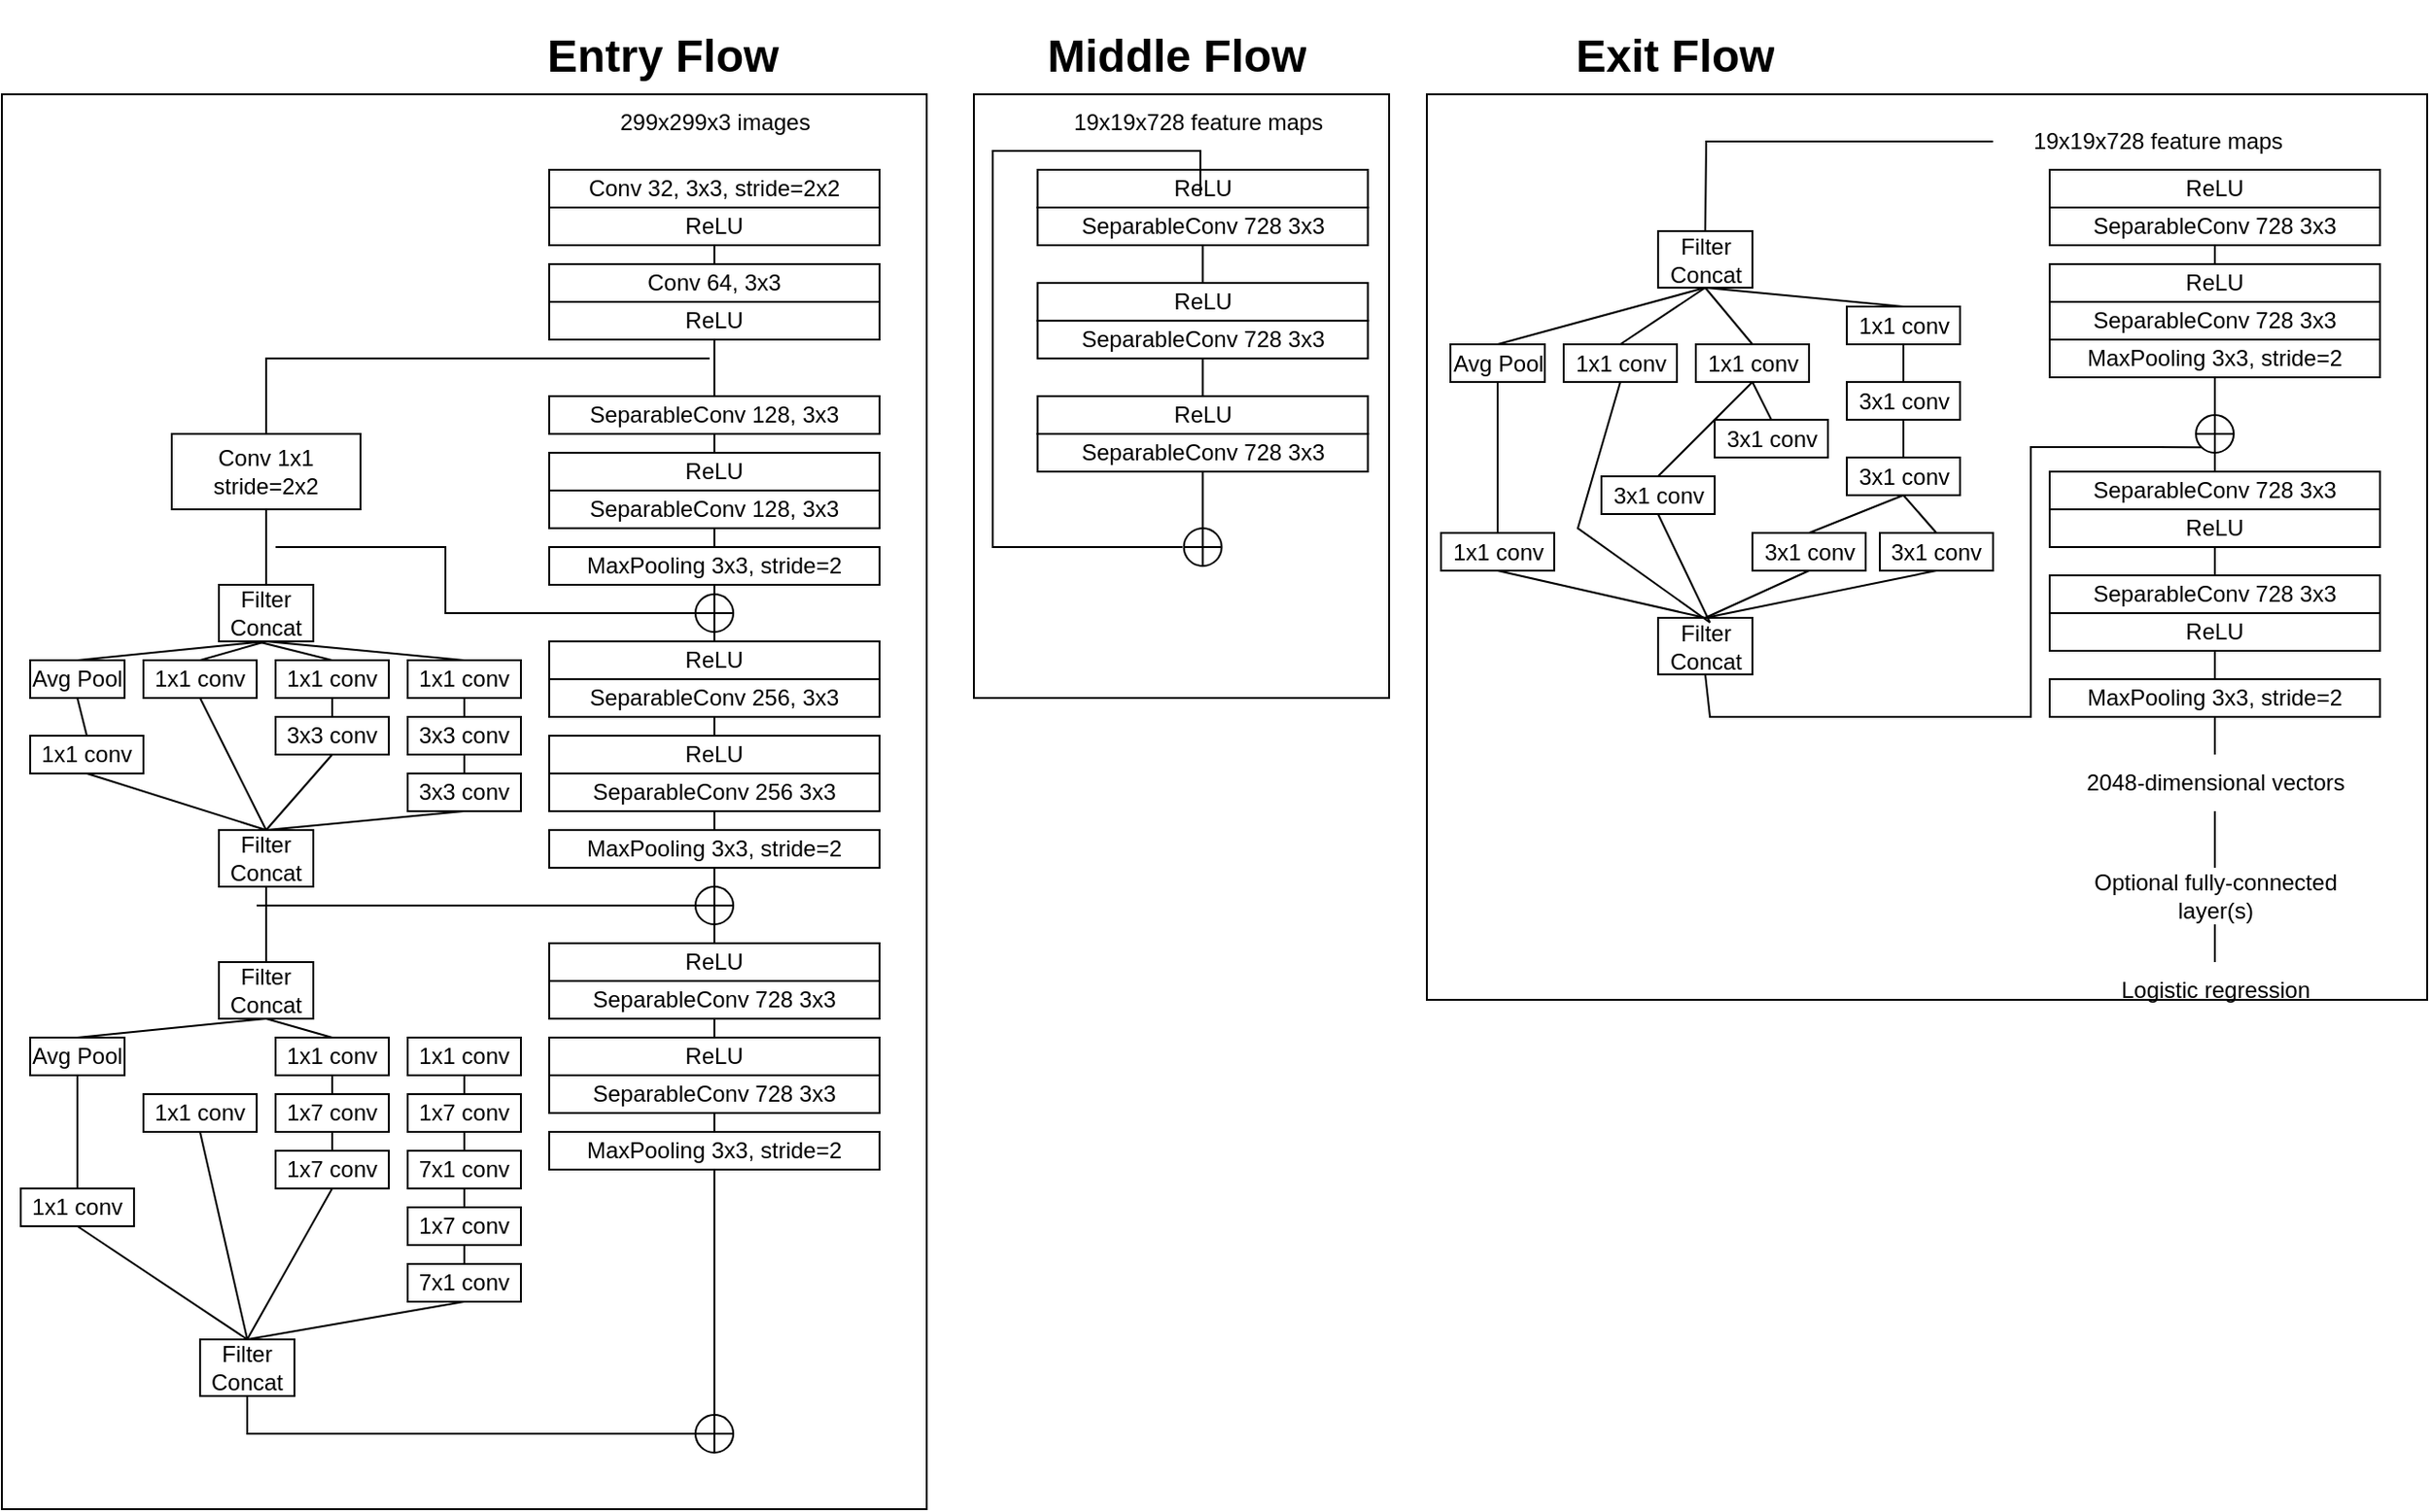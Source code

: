 <mxfile version="20.6.2" type="github">
  <diagram name="Page-1" id="edf60f1a-56cd-e834-aa8a-f176f3a09ee4">
    <mxGraphModel dx="1148" dy="516" grid="1" gridSize="10" guides="1" tooltips="1" connect="1" arrows="1" fold="1" page="1" pageScale="1" pageWidth="1100" pageHeight="850" background="none" math="0" shadow="0">
      <root>
        <mxCell id="0" />
        <mxCell id="1" parent="0" />
        <mxCell id="N4PRrwOJ_H3ol21oxsWe-1" value="" style="rounded=0;whiteSpace=wrap;html=1;" vertex="1" parent="1">
          <mxGeometry x="55" y="160" width="490" height="750" as="geometry" />
        </mxCell>
        <mxCell id="N4PRrwOJ_H3ol21oxsWe-3" value="" style="rounded=0;whiteSpace=wrap;html=1;" vertex="1" parent="1">
          <mxGeometry x="570" y="160" width="220" height="320" as="geometry" />
        </mxCell>
        <mxCell id="N4PRrwOJ_H3ol21oxsWe-4" value="" style="rounded=0;whiteSpace=wrap;html=1;" vertex="1" parent="1">
          <mxGeometry x="810" y="160" width="530" height="480" as="geometry" />
        </mxCell>
        <mxCell id="N4PRrwOJ_H3ol21oxsWe-13" value="Conv 32, 3x3, stride=2x2" style="rounded=0;whiteSpace=wrap;html=1;" vertex="1" parent="1">
          <mxGeometry x="345" y="200" width="175" height="20" as="geometry" />
        </mxCell>
        <mxCell id="N4PRrwOJ_H3ol21oxsWe-14" value="ReLU" style="rounded=0;whiteSpace=wrap;html=1;" vertex="1" parent="1">
          <mxGeometry x="345" y="220" width="175" height="20" as="geometry" />
        </mxCell>
        <mxCell id="N4PRrwOJ_H3ol21oxsWe-15" value="Conv 64, 3x3" style="rounded=0;whiteSpace=wrap;html=1;" vertex="1" parent="1">
          <mxGeometry x="345" y="250" width="175" height="20" as="geometry" />
        </mxCell>
        <mxCell id="N4PRrwOJ_H3ol21oxsWe-16" value="ReLU" style="rounded=0;whiteSpace=wrap;html=1;" vertex="1" parent="1">
          <mxGeometry x="345" y="270" width="175" height="20" as="geometry" />
        </mxCell>
        <mxCell id="N4PRrwOJ_H3ol21oxsWe-17" value="SeparableConv 128, 3x3" style="rounded=0;whiteSpace=wrap;html=1;" vertex="1" parent="1">
          <mxGeometry x="345" y="320" width="175" height="20" as="geometry" />
        </mxCell>
        <mxCell id="N4PRrwOJ_H3ol21oxsWe-18" value="ReLU" style="rounded=0;whiteSpace=wrap;html=1;" vertex="1" parent="1">
          <mxGeometry x="345" y="350" width="175" height="20" as="geometry" />
        </mxCell>
        <mxCell id="N4PRrwOJ_H3ol21oxsWe-19" value="SeparableConv 128, 3x3" style="rounded=0;whiteSpace=wrap;html=1;" vertex="1" parent="1">
          <mxGeometry x="345" y="370" width="175" height="20" as="geometry" />
        </mxCell>
        <mxCell id="N4PRrwOJ_H3ol21oxsWe-20" value="MaxPooling 3x3, stride=2" style="rounded=0;whiteSpace=wrap;html=1;" vertex="1" parent="1">
          <mxGeometry x="345" y="400" width="175" height="20" as="geometry" />
        </mxCell>
        <mxCell id="N4PRrwOJ_H3ol21oxsWe-21" value="ReLU" style="rounded=0;whiteSpace=wrap;html=1;" vertex="1" parent="1">
          <mxGeometry x="345" y="450" width="175" height="20" as="geometry" />
        </mxCell>
        <mxCell id="N4PRrwOJ_H3ol21oxsWe-22" value="SeparableConv 256, 3x3" style="rounded=0;whiteSpace=wrap;html=1;" vertex="1" parent="1">
          <mxGeometry x="345" y="470" width="175" height="20" as="geometry" />
        </mxCell>
        <mxCell id="N4PRrwOJ_H3ol21oxsWe-23" value="ReLU" style="rounded=0;whiteSpace=wrap;html=1;" vertex="1" parent="1">
          <mxGeometry x="345" y="500" width="175" height="20" as="geometry" />
        </mxCell>
        <mxCell id="N4PRrwOJ_H3ol21oxsWe-24" value="SeparableConv 256 3x3" style="rounded=0;whiteSpace=wrap;html=1;" vertex="1" parent="1">
          <mxGeometry x="345" y="520" width="175" height="20" as="geometry" />
        </mxCell>
        <mxCell id="N4PRrwOJ_H3ol21oxsWe-26" value="&lt;h1&gt;Entry Flow&lt;/h1&gt;" style="text;html=1;strokeColor=none;fillColor=none;spacing=5;spacingTop=-20;whiteSpace=wrap;overflow=hidden;rounded=0;" vertex="1" parent="1">
          <mxGeometry x="338.75" y="120" width="132.5" height="40" as="geometry" />
        </mxCell>
        <mxCell id="N4PRrwOJ_H3ol21oxsWe-27" value="&lt;h1&gt;Middle Flow&lt;/h1&gt;" style="text;html=1;strokeColor=none;fillColor=none;spacing=5;spacingTop=-20;whiteSpace=wrap;overflow=hidden;rounded=0;" vertex="1" parent="1">
          <mxGeometry x="603.75" y="120" width="152.5" height="40" as="geometry" />
        </mxCell>
        <mxCell id="N4PRrwOJ_H3ol21oxsWe-28" value="&lt;h1&gt;Exit Flow&lt;/h1&gt;" style="text;html=1;strokeColor=none;fillColor=none;spacing=5;spacingTop=-20;whiteSpace=wrap;overflow=hidden;rounded=0;" vertex="1" parent="1">
          <mxGeometry x="884.38" y="120" width="121.25" height="40" as="geometry" />
        </mxCell>
        <mxCell id="N4PRrwOJ_H3ol21oxsWe-30" value="MaxPooling 3x3, stride=2" style="rounded=0;whiteSpace=wrap;html=1;" vertex="1" parent="1">
          <mxGeometry x="345" y="550" width="175" height="20" as="geometry" />
        </mxCell>
        <mxCell id="N4PRrwOJ_H3ol21oxsWe-31" value="ReLU" style="rounded=0;whiteSpace=wrap;html=1;" vertex="1" parent="1">
          <mxGeometry x="345" y="610" width="175" height="20" as="geometry" />
        </mxCell>
        <mxCell id="N4PRrwOJ_H3ol21oxsWe-32" value="SeparableConv 728 3x3" style="rounded=0;whiteSpace=wrap;html=1;" vertex="1" parent="1">
          <mxGeometry x="345" y="630" width="175" height="20" as="geometry" />
        </mxCell>
        <mxCell id="N4PRrwOJ_H3ol21oxsWe-33" value="ReLU" style="rounded=0;whiteSpace=wrap;html=1;" vertex="1" parent="1">
          <mxGeometry x="345" y="660" width="175" height="20" as="geometry" />
        </mxCell>
        <mxCell id="N4PRrwOJ_H3ol21oxsWe-34" value="SeparableConv 728 3x3" style="rounded=0;whiteSpace=wrap;html=1;" vertex="1" parent="1">
          <mxGeometry x="345" y="680" width="175" height="20" as="geometry" />
        </mxCell>
        <mxCell id="N4PRrwOJ_H3ol21oxsWe-35" value="MaxPooling 3x3, stride=2" style="rounded=0;whiteSpace=wrap;html=1;" vertex="1" parent="1">
          <mxGeometry x="345" y="710" width="175" height="20" as="geometry" />
        </mxCell>
        <mxCell id="N4PRrwOJ_H3ol21oxsWe-39" value="" style="endArrow=none;html=1;rounded=0;entryX=0.5;entryY=1;entryDx=0;entryDy=0;exitX=0.5;exitY=0;exitDx=0;exitDy=0;" edge="1" parent="1" source="N4PRrwOJ_H3ol21oxsWe-15" target="N4PRrwOJ_H3ol21oxsWe-14">
          <mxGeometry width="50" height="50" relative="1" as="geometry">
            <mxPoint x="620" y="520" as="sourcePoint" />
            <mxPoint x="670" y="470" as="targetPoint" />
          </mxGeometry>
        </mxCell>
        <mxCell id="N4PRrwOJ_H3ol21oxsWe-40" value="" style="endArrow=none;html=1;rounded=0;entryX=0.5;entryY=1;entryDx=0;entryDy=0;exitX=0.5;exitY=0;exitDx=0;exitDy=0;" edge="1" parent="1" source="N4PRrwOJ_H3ol21oxsWe-17" target="N4PRrwOJ_H3ol21oxsWe-16">
          <mxGeometry width="50" height="50" relative="1" as="geometry">
            <mxPoint x="620" y="520" as="sourcePoint" />
            <mxPoint x="670" y="470" as="targetPoint" />
          </mxGeometry>
        </mxCell>
        <mxCell id="N4PRrwOJ_H3ol21oxsWe-46" value="" style="shape=orEllipse;perimeter=ellipsePerimeter;whiteSpace=wrap;html=1;backgroundOutline=1;" vertex="1" parent="1">
          <mxGeometry x="422.5" y="425" width="20" height="20" as="geometry" />
        </mxCell>
        <mxCell id="N4PRrwOJ_H3ol21oxsWe-47" value="" style="shape=orEllipse;perimeter=ellipsePerimeter;whiteSpace=wrap;html=1;backgroundOutline=1;" vertex="1" parent="1">
          <mxGeometry x="422.5" y="580" width="20" height="20" as="geometry" />
        </mxCell>
        <mxCell id="N4PRrwOJ_H3ol21oxsWe-48" value="" style="shape=orEllipse;perimeter=ellipsePerimeter;whiteSpace=wrap;html=1;backgroundOutline=1;" vertex="1" parent="1">
          <mxGeometry x="422.5" y="860" width="20" height="20" as="geometry" />
        </mxCell>
        <mxCell id="N4PRrwOJ_H3ol21oxsWe-50" value="" style="endArrow=none;html=1;rounded=0;fontFamily=Helvetica;fontSize=12;fontColor=default;entryX=0.5;entryY=1;entryDx=0;entryDy=0;exitX=0.5;exitY=0;exitDx=0;exitDy=0;" edge="1" parent="1" source="N4PRrwOJ_H3ol21oxsWe-46" target="N4PRrwOJ_H3ol21oxsWe-20">
          <mxGeometry width="50" height="50" relative="1" as="geometry">
            <mxPoint x="620" y="520" as="sourcePoint" />
            <mxPoint x="670" y="470" as="targetPoint" />
          </mxGeometry>
        </mxCell>
        <mxCell id="N4PRrwOJ_H3ol21oxsWe-51" value="" style="endArrow=none;html=1;rounded=0;fontFamily=Helvetica;fontSize=12;fontColor=default;entryX=0.5;entryY=1;entryDx=0;entryDy=0;exitX=0.5;exitY=0;exitDx=0;exitDy=0;" edge="1" parent="1" source="N4PRrwOJ_H3ol21oxsWe-21" target="N4PRrwOJ_H3ol21oxsWe-46">
          <mxGeometry width="50" height="50" relative="1" as="geometry">
            <mxPoint x="620" y="520" as="sourcePoint" />
            <mxPoint x="670" y="470" as="targetPoint" />
          </mxGeometry>
        </mxCell>
        <mxCell id="N4PRrwOJ_H3ol21oxsWe-52" value="" style="endArrow=none;html=1;rounded=0;fontFamily=Helvetica;fontSize=12;fontColor=default;entryX=0.5;entryY=1;entryDx=0;entryDy=0;exitX=0.5;exitY=0;exitDx=0;exitDy=0;" edge="1" parent="1" source="N4PRrwOJ_H3ol21oxsWe-18" target="N4PRrwOJ_H3ol21oxsWe-17">
          <mxGeometry width="50" height="50" relative="1" as="geometry">
            <mxPoint x="620" y="520" as="sourcePoint" />
            <mxPoint x="670" y="470" as="targetPoint" />
          </mxGeometry>
        </mxCell>
        <mxCell id="N4PRrwOJ_H3ol21oxsWe-53" value="" style="endArrow=none;html=1;rounded=0;fontFamily=Helvetica;fontSize=12;fontColor=default;entryX=0.5;entryY=1;entryDx=0;entryDy=0;exitX=0.5;exitY=0;exitDx=0;exitDy=0;" edge="1" parent="1" source="N4PRrwOJ_H3ol21oxsWe-20" target="N4PRrwOJ_H3ol21oxsWe-19">
          <mxGeometry width="50" height="50" relative="1" as="geometry">
            <mxPoint x="620" y="520" as="sourcePoint" />
            <mxPoint x="670" y="470" as="targetPoint" />
          </mxGeometry>
        </mxCell>
        <mxCell id="N4PRrwOJ_H3ol21oxsWe-54" value="" style="endArrow=none;html=1;rounded=0;fontFamily=Helvetica;fontSize=12;fontColor=default;entryX=0.5;entryY=1;entryDx=0;entryDy=0;exitX=0.5;exitY=0;exitDx=0;exitDy=0;" edge="1" parent="1" source="N4PRrwOJ_H3ol21oxsWe-23" target="N4PRrwOJ_H3ol21oxsWe-22">
          <mxGeometry width="50" height="50" relative="1" as="geometry">
            <mxPoint x="620" y="520" as="sourcePoint" />
            <mxPoint x="670" y="470" as="targetPoint" />
          </mxGeometry>
        </mxCell>
        <mxCell id="N4PRrwOJ_H3ol21oxsWe-55" value="" style="endArrow=none;html=1;rounded=0;fontFamily=Helvetica;fontSize=12;fontColor=default;entryX=0.5;entryY=1;entryDx=0;entryDy=0;exitX=0.5;exitY=0;exitDx=0;exitDy=0;" edge="1" parent="1" source="N4PRrwOJ_H3ol21oxsWe-30" target="N4PRrwOJ_H3ol21oxsWe-24">
          <mxGeometry width="50" height="50" relative="1" as="geometry">
            <mxPoint x="620" y="520" as="sourcePoint" />
            <mxPoint x="670" y="470" as="targetPoint" />
          </mxGeometry>
        </mxCell>
        <mxCell id="N4PRrwOJ_H3ol21oxsWe-56" value="" style="endArrow=none;html=1;rounded=0;fontFamily=Helvetica;fontSize=12;fontColor=default;entryX=0.5;entryY=1;entryDx=0;entryDy=0;exitX=0.5;exitY=0;exitDx=0;exitDy=0;" edge="1" parent="1" source="N4PRrwOJ_H3ol21oxsWe-47" target="N4PRrwOJ_H3ol21oxsWe-30">
          <mxGeometry width="50" height="50" relative="1" as="geometry">
            <mxPoint x="620" y="520" as="sourcePoint" />
            <mxPoint x="670" y="470" as="targetPoint" />
          </mxGeometry>
        </mxCell>
        <mxCell id="N4PRrwOJ_H3ol21oxsWe-57" value="" style="endArrow=none;html=1;rounded=0;fontFamily=Helvetica;fontSize=12;fontColor=default;entryX=0.5;entryY=1;entryDx=0;entryDy=0;exitX=0.5;exitY=0;exitDx=0;exitDy=0;" edge="1" parent="1" source="N4PRrwOJ_H3ol21oxsWe-31" target="N4PRrwOJ_H3ol21oxsWe-47">
          <mxGeometry width="50" height="50" relative="1" as="geometry">
            <mxPoint x="620" y="520" as="sourcePoint" />
            <mxPoint x="670" y="470" as="targetPoint" />
          </mxGeometry>
        </mxCell>
        <mxCell id="N4PRrwOJ_H3ol21oxsWe-58" value="" style="endArrow=none;html=1;rounded=0;fontFamily=Helvetica;fontSize=12;fontColor=default;entryX=0.5;entryY=1;entryDx=0;entryDy=0;exitX=0.5;exitY=0;exitDx=0;exitDy=0;" edge="1" parent="1" source="N4PRrwOJ_H3ol21oxsWe-33" target="N4PRrwOJ_H3ol21oxsWe-32">
          <mxGeometry width="50" height="50" relative="1" as="geometry">
            <mxPoint x="620" y="520" as="sourcePoint" />
            <mxPoint x="670" y="470" as="targetPoint" />
          </mxGeometry>
        </mxCell>
        <mxCell id="N4PRrwOJ_H3ol21oxsWe-59" value="" style="endArrow=none;html=1;rounded=0;fontFamily=Helvetica;fontSize=12;fontColor=default;entryX=0.5;entryY=1;entryDx=0;entryDy=0;exitX=0.5;exitY=0;exitDx=0;exitDy=0;" edge="1" parent="1" source="N4PRrwOJ_H3ol21oxsWe-35" target="N4PRrwOJ_H3ol21oxsWe-34">
          <mxGeometry width="50" height="50" relative="1" as="geometry">
            <mxPoint x="620" y="520" as="sourcePoint" />
            <mxPoint x="670" y="470" as="targetPoint" />
          </mxGeometry>
        </mxCell>
        <mxCell id="N4PRrwOJ_H3ol21oxsWe-60" value="" style="endArrow=none;html=1;rounded=0;fontFamily=Helvetica;fontSize=12;fontColor=default;exitX=0.5;exitY=1;exitDx=0;exitDy=0;entryX=0.5;entryY=0;entryDx=0;entryDy=0;" edge="1" parent="1" source="N4PRrwOJ_H3ol21oxsWe-35" target="N4PRrwOJ_H3ol21oxsWe-48">
          <mxGeometry width="50" height="50" relative="1" as="geometry">
            <mxPoint x="620" y="520" as="sourcePoint" />
            <mxPoint x="670" y="470" as="targetPoint" />
          </mxGeometry>
        </mxCell>
        <mxCell id="N4PRrwOJ_H3ol21oxsWe-69" value="ReLU" style="rounded=0;whiteSpace=wrap;html=1;" vertex="1" parent="1">
          <mxGeometry x="603.75" y="200" width="175" height="20" as="geometry" />
        </mxCell>
        <mxCell id="N4PRrwOJ_H3ol21oxsWe-70" value="SeparableConv 728 3x3" style="rounded=0;whiteSpace=wrap;html=1;" vertex="1" parent="1">
          <mxGeometry x="603.75" y="220" width="175" height="20" as="geometry" />
        </mxCell>
        <mxCell id="N4PRrwOJ_H3ol21oxsWe-71" value="ReLU" style="rounded=0;whiteSpace=wrap;html=1;" vertex="1" parent="1">
          <mxGeometry x="603.75" y="260" width="175" height="20" as="geometry" />
        </mxCell>
        <mxCell id="N4PRrwOJ_H3ol21oxsWe-72" value="SeparableConv 728 3x3" style="rounded=0;whiteSpace=wrap;html=1;" vertex="1" parent="1">
          <mxGeometry x="603.75" y="280" width="175" height="20" as="geometry" />
        </mxCell>
        <mxCell id="N4PRrwOJ_H3ol21oxsWe-73" value="ReLU" style="rounded=0;whiteSpace=wrap;html=1;" vertex="1" parent="1">
          <mxGeometry x="603.75" y="320" width="175" height="20" as="geometry" />
        </mxCell>
        <mxCell id="N4PRrwOJ_H3ol21oxsWe-74" value="SeparableConv 728 3x3" style="rounded=0;whiteSpace=wrap;html=1;" vertex="1" parent="1">
          <mxGeometry x="603.75" y="340" width="175" height="20" as="geometry" />
        </mxCell>
        <mxCell id="N4PRrwOJ_H3ol21oxsWe-75" value="" style="shape=orEllipse;perimeter=ellipsePerimeter;whiteSpace=wrap;html=1;backgroundOutline=1;" vertex="1" parent="1">
          <mxGeometry x="681.25" y="390" width="20" height="20" as="geometry" />
        </mxCell>
        <mxCell id="N4PRrwOJ_H3ol21oxsWe-76" value="" style="endArrow=none;html=1;rounded=0;fontFamily=Helvetica;fontSize=12;fontColor=default;entryX=0.5;entryY=1;entryDx=0;entryDy=0;exitX=0.5;exitY=0;exitDx=0;exitDy=0;" edge="1" parent="1" source="N4PRrwOJ_H3ol21oxsWe-71" target="N4PRrwOJ_H3ol21oxsWe-70">
          <mxGeometry width="50" height="50" relative="1" as="geometry">
            <mxPoint x="890" y="490" as="sourcePoint" />
            <mxPoint x="940" y="440" as="targetPoint" />
          </mxGeometry>
        </mxCell>
        <mxCell id="N4PRrwOJ_H3ol21oxsWe-77" value="" style="endArrow=none;html=1;rounded=0;fontFamily=Helvetica;fontSize=12;fontColor=default;entryX=0.5;entryY=1;entryDx=0;entryDy=0;" edge="1" parent="1" source="N4PRrwOJ_H3ol21oxsWe-73" target="N4PRrwOJ_H3ol21oxsWe-72">
          <mxGeometry width="50" height="50" relative="1" as="geometry">
            <mxPoint x="890" y="490" as="sourcePoint" />
            <mxPoint x="940" y="440" as="targetPoint" />
          </mxGeometry>
        </mxCell>
        <mxCell id="N4PRrwOJ_H3ol21oxsWe-78" value="" style="endArrow=none;html=1;rounded=0;fontFamily=Helvetica;fontSize=12;fontColor=default;entryX=0.5;entryY=1;entryDx=0;entryDy=0;exitX=0.5;exitY=0;exitDx=0;exitDy=0;" edge="1" parent="1" source="N4PRrwOJ_H3ol21oxsWe-75" target="N4PRrwOJ_H3ol21oxsWe-74">
          <mxGeometry width="50" height="50" relative="1" as="geometry">
            <mxPoint x="890" y="490" as="sourcePoint" />
            <mxPoint x="940" y="440" as="targetPoint" />
          </mxGeometry>
        </mxCell>
        <mxCell id="N4PRrwOJ_H3ol21oxsWe-80" value="ReLU" style="rounded=0;whiteSpace=wrap;html=1;" vertex="1" parent="1">
          <mxGeometry x="1140" y="200" width="175" height="20" as="geometry" />
        </mxCell>
        <mxCell id="N4PRrwOJ_H3ol21oxsWe-81" value="SeparableConv 728 3x3" style="rounded=0;whiteSpace=wrap;html=1;" vertex="1" parent="1">
          <mxGeometry x="1140" y="220" width="175" height="20" as="geometry" />
        </mxCell>
        <mxCell id="N4PRrwOJ_H3ol21oxsWe-82" value="ReLU" style="rounded=0;whiteSpace=wrap;html=1;" vertex="1" parent="1">
          <mxGeometry x="1140" y="250" width="175" height="20" as="geometry" />
        </mxCell>
        <mxCell id="N4PRrwOJ_H3ol21oxsWe-88" value="SeparableConv 728 3x3" style="rounded=0;whiteSpace=wrap;html=1;" vertex="1" parent="1">
          <mxGeometry x="1140" y="415" width="175" height="20" as="geometry" />
        </mxCell>
        <mxCell id="N4PRrwOJ_H3ol21oxsWe-89" value="ReLU" style="rounded=0;whiteSpace=wrap;html=1;" vertex="1" parent="1">
          <mxGeometry x="1140" y="435" width="175" height="20" as="geometry" />
        </mxCell>
        <mxCell id="N4PRrwOJ_H3ol21oxsWe-90" value="MaxPooling 3x3, stride=2" style="rounded=0;whiteSpace=wrap;html=1;" vertex="1" parent="1">
          <mxGeometry x="1140" y="470" width="175" height="20" as="geometry" />
        </mxCell>
        <mxCell id="N4PRrwOJ_H3ol21oxsWe-91" value="" style="endArrow=none;html=1;rounded=0;fontFamily=Helvetica;fontSize=12;fontColor=default;entryX=0.5;entryY=1;entryDx=0;entryDy=0;exitX=0.5;exitY=0;exitDx=0;exitDy=0;" edge="1" parent="1" source="N4PRrwOJ_H3ol21oxsWe-82" target="N4PRrwOJ_H3ol21oxsWe-81">
          <mxGeometry width="50" height="50" relative="1" as="geometry">
            <mxPoint x="880" y="490" as="sourcePoint" />
            <mxPoint x="930" y="440" as="targetPoint" />
          </mxGeometry>
        </mxCell>
        <mxCell id="N4PRrwOJ_H3ol21oxsWe-92" value="" style="endArrow=none;html=1;rounded=0;fontFamily=Helvetica;fontSize=12;fontColor=default;entryX=0.5;entryY=1;entryDx=0;entryDy=0;exitX=0.5;exitY=0;exitDx=0;exitDy=0;" edge="1" parent="1">
          <mxGeometry width="50" height="50" relative="1" as="geometry">
            <mxPoint x="1197.5" y="290" as="sourcePoint" />
            <mxPoint x="1197.5" y="290" as="targetPoint" />
          </mxGeometry>
        </mxCell>
        <mxCell id="N4PRrwOJ_H3ol21oxsWe-102" value="" style="endArrow=none;html=1;rounded=0;fontFamily=Helvetica;fontSize=12;fontColor=default;entryX=0.5;entryY=1;entryDx=0;entryDy=0;exitX=0.5;exitY=0;exitDx=0;exitDy=0;" edge="1" parent="1" source="N4PRrwOJ_H3ol21oxsWe-88" target="N4PRrwOJ_H3ol21oxsWe-222">
          <mxGeometry width="50" height="50" relative="1" as="geometry">
            <mxPoint x="880" y="490" as="sourcePoint" />
            <mxPoint x="1197.5" y="400" as="targetPoint" />
          </mxGeometry>
        </mxCell>
        <mxCell id="N4PRrwOJ_H3ol21oxsWe-103" value="" style="endArrow=none;html=1;rounded=0;fontFamily=Helvetica;fontSize=12;fontColor=default;entryX=0.5;entryY=1;entryDx=0;entryDy=0;exitX=0.5;exitY=0;exitDx=0;exitDy=0;" edge="1" parent="1" source="N4PRrwOJ_H3ol21oxsWe-90" target="N4PRrwOJ_H3ol21oxsWe-89">
          <mxGeometry width="50" height="50" relative="1" as="geometry">
            <mxPoint x="880" y="490" as="sourcePoint" />
            <mxPoint x="930" y="440" as="targetPoint" />
          </mxGeometry>
        </mxCell>
        <mxCell id="N4PRrwOJ_H3ol21oxsWe-104" value="" style="shape=partialRectangle;whiteSpace=wrap;html=1;bottom=0;right=0;fillColor=none;strokeColor=default;fontFamily=Helvetica;fontSize=12;fontColor=default;" vertex="1" parent="1">
          <mxGeometry x="580" y="190" width="110" height="90" as="geometry" />
        </mxCell>
        <mxCell id="N4PRrwOJ_H3ol21oxsWe-105" value="" style="shape=partialRectangle;whiteSpace=wrap;html=1;bottom=0;right=0;fillColor=none;strokeColor=default;fontFamily=Helvetica;fontSize=12;fontColor=default;rotation=-90;" vertex="1" parent="1">
          <mxGeometry x="570" y="290" width="120" height="100" as="geometry" />
        </mxCell>
        <mxCell id="N4PRrwOJ_H3ol21oxsWe-107" value="" style="endArrow=none;html=1;rounded=0;fontFamily=Helvetica;fontSize=12;fontColor=default;exitX=1;exitY=0.25;exitDx=0;exitDy=0;entryX=1;entryY=0;entryDx=0;entryDy=0;" edge="1" parent="1" source="N4PRrwOJ_H3ol21oxsWe-104" target="N4PRrwOJ_H3ol21oxsWe-104">
          <mxGeometry width="50" height="50" relative="1" as="geometry">
            <mxPoint x="890" y="490" as="sourcePoint" />
            <mxPoint x="940" y="440" as="targetPoint" />
          </mxGeometry>
        </mxCell>
        <mxCell id="N4PRrwOJ_H3ol21oxsWe-114" value="2048-dimensional vectors" style="text;html=1;strokeColor=none;fillColor=none;align=center;verticalAlign=middle;whiteSpace=wrap;rounded=0;fontFamily=Helvetica;fontSize=12;fontColor=default;" vertex="1" parent="1">
          <mxGeometry x="1137.5" y="510" width="180" height="30" as="geometry" />
        </mxCell>
        <mxCell id="N4PRrwOJ_H3ol21oxsWe-115" value="Optional fully-connected&lt;br&gt;layer(s)" style="text;html=1;strokeColor=none;fillColor=none;align=center;verticalAlign=middle;whiteSpace=wrap;rounded=0;fontFamily=Helvetica;fontSize=12;fontColor=default;" vertex="1" parent="1">
          <mxGeometry x="1137.5" y="570" width="180" height="30" as="geometry" />
        </mxCell>
        <mxCell id="N4PRrwOJ_H3ol21oxsWe-116" value="Logistic regression" style="text;html=1;strokeColor=none;fillColor=none;align=center;verticalAlign=middle;whiteSpace=wrap;rounded=0;fontFamily=Helvetica;fontSize=12;fontColor=default;" vertex="1" parent="1">
          <mxGeometry x="1137.5" y="620" width="180" height="30" as="geometry" />
        </mxCell>
        <mxCell id="N4PRrwOJ_H3ol21oxsWe-117" value="" style="endArrow=none;html=1;rounded=0;fontFamily=Helvetica;fontSize=12;fontColor=default;entryX=0.5;entryY=1;entryDx=0;entryDy=0;exitX=0.5;exitY=0;exitDx=0;exitDy=0;" edge="1" parent="1" source="N4PRrwOJ_H3ol21oxsWe-114" target="N4PRrwOJ_H3ol21oxsWe-90">
          <mxGeometry width="50" height="50" relative="1" as="geometry">
            <mxPoint x="880" y="460" as="sourcePoint" />
            <mxPoint x="930" y="410" as="targetPoint" />
          </mxGeometry>
        </mxCell>
        <mxCell id="N4PRrwOJ_H3ol21oxsWe-118" value="" style="endArrow=none;html=1;rounded=0;fontFamily=Helvetica;fontSize=12;fontColor=default;entryX=0.5;entryY=1;entryDx=0;entryDy=0;exitX=0.5;exitY=0;exitDx=0;exitDy=0;" edge="1" parent="1" source="N4PRrwOJ_H3ol21oxsWe-115" target="N4PRrwOJ_H3ol21oxsWe-114">
          <mxGeometry width="50" height="50" relative="1" as="geometry">
            <mxPoint x="880" y="460" as="sourcePoint" />
            <mxPoint x="930" y="410" as="targetPoint" />
          </mxGeometry>
        </mxCell>
        <mxCell id="N4PRrwOJ_H3ol21oxsWe-119" value="" style="endArrow=none;html=1;rounded=0;fontFamily=Helvetica;fontSize=12;fontColor=default;entryX=0.5;entryY=1;entryDx=0;entryDy=0;exitX=0.5;exitY=0;exitDx=0;exitDy=0;" edge="1" parent="1" source="N4PRrwOJ_H3ol21oxsWe-116" target="N4PRrwOJ_H3ol21oxsWe-115">
          <mxGeometry width="50" height="50" relative="1" as="geometry">
            <mxPoint x="880" y="460" as="sourcePoint" />
            <mxPoint x="930" y="410" as="targetPoint" />
          </mxGeometry>
        </mxCell>
        <mxCell id="N4PRrwOJ_H3ol21oxsWe-120" value="299x299x3 images" style="text;html=1;strokeColor=none;fillColor=none;align=center;verticalAlign=middle;whiteSpace=wrap;rounded=0;fontFamily=Helvetica;fontSize=12;fontColor=default;" vertex="1" parent="1">
          <mxGeometry x="342.5" y="160" width="180" height="30" as="geometry" />
        </mxCell>
        <mxCell id="N4PRrwOJ_H3ol21oxsWe-121" value="19x19x728 feature maps" style="text;html=1;strokeColor=none;fillColor=none;align=center;verticalAlign=middle;whiteSpace=wrap;rounded=0;fontFamily=Helvetica;fontSize=12;fontColor=default;" vertex="1" parent="1">
          <mxGeometry x="598.75" y="160" width="180" height="30" as="geometry" />
        </mxCell>
        <mxCell id="N4PRrwOJ_H3ol21oxsWe-122" value="19x19x728 feature maps" style="text;html=1;strokeColor=none;fillColor=none;align=center;verticalAlign=middle;whiteSpace=wrap;rounded=0;fontFamily=Helvetica;fontSize=12;fontColor=default;" vertex="1" parent="1">
          <mxGeometry x="1110" y="170" width="175" height="30" as="geometry" />
        </mxCell>
        <mxCell id="N4PRrwOJ_H3ol21oxsWe-128" value="Filter&lt;br&gt;Concat" style="rounded=0;whiteSpace=wrap;html=1;strokeColor=default;fontFamily=Helvetica;fontSize=12;fontColor=default;fillColor=default;" vertex="1" parent="1">
          <mxGeometry x="170" y="420" width="50" height="30" as="geometry" />
        </mxCell>
        <mxCell id="N4PRrwOJ_H3ol21oxsWe-129" value="Avg Pool" style="rounded=0;whiteSpace=wrap;html=1;strokeColor=default;fontFamily=Helvetica;fontSize=12;fontColor=default;fillColor=default;" vertex="1" parent="1">
          <mxGeometry x="70" y="460" width="50" height="20" as="geometry" />
        </mxCell>
        <mxCell id="N4PRrwOJ_H3ol21oxsWe-131" value="1x1 conv" style="rounded=0;whiteSpace=wrap;html=1;strokeColor=default;fontFamily=Helvetica;fontSize=12;fontColor=default;fillColor=default;" vertex="1" parent="1">
          <mxGeometry x="130" y="460" width="60" height="20" as="geometry" />
        </mxCell>
        <mxCell id="N4PRrwOJ_H3ol21oxsWe-132" value="1x1 conv" style="rounded=0;whiteSpace=wrap;html=1;strokeColor=default;fontFamily=Helvetica;fontSize=12;fontColor=default;fillColor=default;" vertex="1" parent="1">
          <mxGeometry x="200" y="460" width="60" height="20" as="geometry" />
        </mxCell>
        <mxCell id="N4PRrwOJ_H3ol21oxsWe-135" value="1x1 conv" style="rounded=0;whiteSpace=wrap;html=1;strokeColor=default;fontFamily=Helvetica;fontSize=12;fontColor=default;fillColor=default;" vertex="1" parent="1">
          <mxGeometry x="270" y="460" width="60" height="20" as="geometry" />
        </mxCell>
        <mxCell id="N4PRrwOJ_H3ol21oxsWe-137" value="3x3 conv" style="rounded=0;whiteSpace=wrap;html=1;strokeColor=default;fontFamily=Helvetica;fontSize=12;fontColor=default;fillColor=default;" vertex="1" parent="1">
          <mxGeometry x="270" y="490" width="60" height="20" as="geometry" />
        </mxCell>
        <mxCell id="N4PRrwOJ_H3ol21oxsWe-138" value="3x3 conv" style="rounded=0;whiteSpace=wrap;html=1;strokeColor=default;fontFamily=Helvetica;fontSize=12;fontColor=default;fillColor=default;" vertex="1" parent="1">
          <mxGeometry x="270" y="520" width="60" height="20" as="geometry" />
        </mxCell>
        <mxCell id="N4PRrwOJ_H3ol21oxsWe-140" value="3x3 conv" style="rounded=0;whiteSpace=wrap;html=1;strokeColor=default;fontFamily=Helvetica;fontSize=12;fontColor=default;fillColor=default;" vertex="1" parent="1">
          <mxGeometry x="200" y="490" width="60" height="20" as="geometry" />
        </mxCell>
        <mxCell id="N4PRrwOJ_H3ol21oxsWe-141" value="1x1 conv" style="rounded=0;whiteSpace=wrap;html=1;strokeColor=default;fontFamily=Helvetica;fontSize=12;fontColor=default;fillColor=default;" vertex="1" parent="1">
          <mxGeometry x="70" y="500" width="60" height="20" as="geometry" />
        </mxCell>
        <mxCell id="N4PRrwOJ_H3ol21oxsWe-142" value="Filter&lt;br&gt;Concat" style="rounded=0;whiteSpace=wrap;html=1;strokeColor=default;fontFamily=Helvetica;fontSize=12;fontColor=default;fillColor=default;" vertex="1" parent="1">
          <mxGeometry x="170" y="550" width="50" height="30" as="geometry" />
        </mxCell>
        <mxCell id="N4PRrwOJ_H3ol21oxsWe-143" value="" style="endArrow=none;html=1;rounded=0;fontFamily=Helvetica;fontSize=12;fontColor=default;entryX=0.5;entryY=0;entryDx=0;entryDy=0;exitX=0.5;exitY=1;exitDx=0;exitDy=0;" edge="1" parent="1" source="N4PRrwOJ_H3ol21oxsWe-128" target="N4PRrwOJ_H3ol21oxsWe-129">
          <mxGeometry width="50" height="50" relative="1" as="geometry">
            <mxPoint x="710" y="450" as="sourcePoint" />
            <mxPoint x="760" y="400" as="targetPoint" />
          </mxGeometry>
        </mxCell>
        <mxCell id="N4PRrwOJ_H3ol21oxsWe-144" value="" style="endArrow=none;html=1;rounded=0;fontFamily=Helvetica;fontSize=12;fontColor=default;entryX=0.5;entryY=0;entryDx=0;entryDy=0;exitX=0.5;exitY=1;exitDx=0;exitDy=0;" edge="1" parent="1" source="N4PRrwOJ_H3ol21oxsWe-128" target="N4PRrwOJ_H3ol21oxsWe-131">
          <mxGeometry width="50" height="50" relative="1" as="geometry">
            <mxPoint x="205" y="270" as="sourcePoint" />
            <mxPoint x="105" y="280" as="targetPoint" />
          </mxGeometry>
        </mxCell>
        <mxCell id="N4PRrwOJ_H3ol21oxsWe-147" value="" style="endArrow=none;html=1;rounded=0;fontFamily=Helvetica;fontSize=12;fontColor=default;entryX=0.5;entryY=1;entryDx=0;entryDy=0;exitX=0.5;exitY=0;exitDx=0;exitDy=0;" edge="1" parent="1" source="N4PRrwOJ_H3ol21oxsWe-137" target="N4PRrwOJ_H3ol21oxsWe-135">
          <mxGeometry width="50" height="50" relative="1" as="geometry">
            <mxPoint x="210" y="280" as="sourcePoint" />
            <mxPoint x="250" y="290" as="targetPoint" />
          </mxGeometry>
        </mxCell>
        <mxCell id="N4PRrwOJ_H3ol21oxsWe-149" value="" style="endArrow=none;html=1;rounded=0;fontFamily=Helvetica;fontSize=12;fontColor=default;entryX=0.5;entryY=1;entryDx=0;entryDy=0;exitX=0.5;exitY=0;exitDx=0;exitDy=0;" edge="1" parent="1" source="N4PRrwOJ_H3ol21oxsWe-138" target="N4PRrwOJ_H3ol21oxsWe-137">
          <mxGeometry width="50" height="50" relative="1" as="geometry">
            <mxPoint x="710" y="450" as="sourcePoint" />
            <mxPoint x="760" y="400" as="targetPoint" />
          </mxGeometry>
        </mxCell>
        <mxCell id="N4PRrwOJ_H3ol21oxsWe-150" value="" style="endArrow=none;html=1;rounded=0;fontFamily=Helvetica;fontSize=12;fontColor=default;entryX=0.5;entryY=1;entryDx=0;entryDy=0;exitX=0.5;exitY=0;exitDx=0;exitDy=0;" edge="1" parent="1" source="N4PRrwOJ_H3ol21oxsWe-140" target="N4PRrwOJ_H3ol21oxsWe-132">
          <mxGeometry width="50" height="50" relative="1" as="geometry">
            <mxPoint x="310" y="340" as="sourcePoint" />
            <mxPoint x="310" y="330" as="targetPoint" />
          </mxGeometry>
        </mxCell>
        <mxCell id="N4PRrwOJ_H3ol21oxsWe-151" value="" style="endArrow=none;html=1;rounded=0;fontFamily=Helvetica;fontSize=12;fontColor=default;entryX=0.5;entryY=1;entryDx=0;entryDy=0;exitX=0.5;exitY=0;exitDx=0;exitDy=0;" edge="1" parent="1" source="N4PRrwOJ_H3ol21oxsWe-141" target="N4PRrwOJ_H3ol21oxsWe-129">
          <mxGeometry width="50" height="50" relative="1" as="geometry">
            <mxPoint x="710" y="450" as="sourcePoint" />
            <mxPoint x="760" y="400" as="targetPoint" />
          </mxGeometry>
        </mxCell>
        <mxCell id="N4PRrwOJ_H3ol21oxsWe-152" value="" style="endArrow=none;html=1;rounded=0;fontFamily=Helvetica;fontSize=12;fontColor=default;entryX=0.5;entryY=1;entryDx=0;entryDy=0;exitX=0.5;exitY=0;exitDx=0;exitDy=0;" edge="1" parent="1" source="N4PRrwOJ_H3ol21oxsWe-142" target="N4PRrwOJ_H3ol21oxsWe-141">
          <mxGeometry width="50" height="50" relative="1" as="geometry">
            <mxPoint x="710" y="450" as="sourcePoint" />
            <mxPoint x="760" y="400" as="targetPoint" />
          </mxGeometry>
        </mxCell>
        <mxCell id="N4PRrwOJ_H3ol21oxsWe-153" value="" style="endArrow=none;html=1;rounded=0;fontFamily=Helvetica;fontSize=12;fontColor=default;entryX=0.5;entryY=1;entryDx=0;entryDy=0;exitX=0.5;exitY=0;exitDx=0;exitDy=0;" edge="1" parent="1" source="N4PRrwOJ_H3ol21oxsWe-142" target="N4PRrwOJ_H3ol21oxsWe-131">
          <mxGeometry width="50" height="50" relative="1" as="geometry">
            <mxPoint x="710" y="450" as="sourcePoint" />
            <mxPoint x="760" y="400" as="targetPoint" />
          </mxGeometry>
        </mxCell>
        <mxCell id="N4PRrwOJ_H3ol21oxsWe-154" value="" style="endArrow=none;html=1;rounded=0;fontFamily=Helvetica;fontSize=12;fontColor=default;entryX=0.5;entryY=1;entryDx=0;entryDy=0;exitX=0.5;exitY=0;exitDx=0;exitDy=0;" edge="1" parent="1" source="N4PRrwOJ_H3ol21oxsWe-142" target="N4PRrwOJ_H3ol21oxsWe-140">
          <mxGeometry width="50" height="50" relative="1" as="geometry">
            <mxPoint x="710" y="450" as="sourcePoint" />
            <mxPoint x="760" y="400" as="targetPoint" />
          </mxGeometry>
        </mxCell>
        <mxCell id="N4PRrwOJ_H3ol21oxsWe-160" value="" style="endArrow=none;html=1;rounded=0;fontFamily=Helvetica;fontSize=12;fontColor=default;entryX=0.5;entryY=1;entryDx=0;entryDy=0;exitX=0.5;exitY=0;exitDx=0;exitDy=0;" edge="1" parent="1" source="N4PRrwOJ_H3ol21oxsWe-135" target="N4PRrwOJ_H3ol21oxsWe-128">
          <mxGeometry width="50" height="50" relative="1" as="geometry">
            <mxPoint x="320" y="350" as="sourcePoint" />
            <mxPoint x="320" y="340" as="targetPoint" />
          </mxGeometry>
        </mxCell>
        <mxCell id="N4PRrwOJ_H3ol21oxsWe-161" value="Filter&lt;br&gt;Concat" style="rounded=0;whiteSpace=wrap;html=1;strokeColor=default;fontFamily=Helvetica;fontSize=12;fontColor=default;fillColor=default;" vertex="1" parent="1">
          <mxGeometry x="170" y="620" width="50" height="30" as="geometry" />
        </mxCell>
        <mxCell id="N4PRrwOJ_H3ol21oxsWe-162" value="1x1 conv" style="rounded=0;whiteSpace=wrap;html=1;strokeColor=default;fontFamily=Helvetica;fontSize=12;fontColor=default;fillColor=default;" vertex="1" parent="1">
          <mxGeometry x="270" y="660" width="60" height="20" as="geometry" />
        </mxCell>
        <mxCell id="N4PRrwOJ_H3ol21oxsWe-163" value="1x7 conv" style="rounded=0;whiteSpace=wrap;html=1;strokeColor=default;fontFamily=Helvetica;fontSize=12;fontColor=default;fillColor=default;" vertex="1" parent="1">
          <mxGeometry x="270" y="690" width="60" height="20" as="geometry" />
        </mxCell>
        <mxCell id="N4PRrwOJ_H3ol21oxsWe-164" value="7x1 conv" style="rounded=0;whiteSpace=wrap;html=1;strokeColor=default;fontFamily=Helvetica;fontSize=12;fontColor=default;fillColor=default;" vertex="1" parent="1">
          <mxGeometry x="270" y="720" width="60" height="20" as="geometry" />
        </mxCell>
        <mxCell id="N4PRrwOJ_H3ol21oxsWe-165" value="1x7 conv" style="rounded=0;whiteSpace=wrap;html=1;strokeColor=default;fontFamily=Helvetica;fontSize=12;fontColor=default;fillColor=default;" vertex="1" parent="1">
          <mxGeometry x="270" y="750" width="60" height="20" as="geometry" />
        </mxCell>
        <mxCell id="N4PRrwOJ_H3ol21oxsWe-166" value="7x1 conv" style="rounded=0;whiteSpace=wrap;html=1;strokeColor=default;fontFamily=Helvetica;fontSize=12;fontColor=default;fillColor=default;" vertex="1" parent="1">
          <mxGeometry x="270" y="780" width="60" height="20" as="geometry" />
        </mxCell>
        <mxCell id="N4PRrwOJ_H3ol21oxsWe-167" value="1x7 conv" style="rounded=0;whiteSpace=wrap;html=1;strokeColor=default;fontFamily=Helvetica;fontSize=12;fontColor=default;fillColor=default;" vertex="1" parent="1">
          <mxGeometry x="200" y="690" width="60" height="20" as="geometry" />
        </mxCell>
        <mxCell id="N4PRrwOJ_H3ol21oxsWe-168" value="1x7 conv" style="rounded=0;whiteSpace=wrap;html=1;strokeColor=default;fontFamily=Helvetica;fontSize=12;fontColor=default;fillColor=default;" vertex="1" parent="1">
          <mxGeometry x="200" y="720" width="60" height="20" as="geometry" />
        </mxCell>
        <mxCell id="N4PRrwOJ_H3ol21oxsWe-169" value="1x1 conv" style="rounded=0;whiteSpace=wrap;html=1;strokeColor=default;fontFamily=Helvetica;fontSize=12;fontColor=default;fillColor=default;" vertex="1" parent="1">
          <mxGeometry x="200" y="660" width="60" height="20" as="geometry" />
        </mxCell>
        <mxCell id="N4PRrwOJ_H3ol21oxsWe-170" value="1x1 conv" style="rounded=0;whiteSpace=wrap;html=1;strokeColor=default;fontFamily=Helvetica;fontSize=12;fontColor=default;fillColor=default;" vertex="1" parent="1">
          <mxGeometry x="130" y="690" width="60" height="20" as="geometry" />
        </mxCell>
        <mxCell id="N4PRrwOJ_H3ol21oxsWe-171" value="1x1 conv" style="rounded=0;whiteSpace=wrap;html=1;strokeColor=default;fontFamily=Helvetica;fontSize=12;fontColor=default;fillColor=default;" vertex="1" parent="1">
          <mxGeometry x="65" y="740" width="60" height="20" as="geometry" />
        </mxCell>
        <mxCell id="N4PRrwOJ_H3ol21oxsWe-172" value="Avg Pool" style="rounded=0;whiteSpace=wrap;html=1;strokeColor=default;fontFamily=Helvetica;fontSize=12;fontColor=default;fillColor=default;" vertex="1" parent="1">
          <mxGeometry x="70" y="660" width="50" height="20" as="geometry" />
        </mxCell>
        <mxCell id="N4PRrwOJ_H3ol21oxsWe-173" value="Filter&lt;br&gt;Concat" style="rounded=0;whiteSpace=wrap;html=1;strokeColor=default;fontFamily=Helvetica;fontSize=12;fontColor=default;fillColor=default;" vertex="1" parent="1">
          <mxGeometry x="160" y="820" width="50" height="30" as="geometry" />
        </mxCell>
        <mxCell id="N4PRrwOJ_H3ol21oxsWe-174" value="" style="endArrow=none;html=1;rounded=0;fontFamily=Helvetica;fontSize=12;fontColor=default;elbow=vertical;entryX=0.5;entryY=1;entryDx=0;entryDy=0;exitX=0.5;exitY=0;exitDx=0;exitDy=0;" edge="1" parent="1" source="N4PRrwOJ_H3ol21oxsWe-172" target="N4PRrwOJ_H3ol21oxsWe-161">
          <mxGeometry width="50" height="50" relative="1" as="geometry">
            <mxPoint x="710" y="450" as="sourcePoint" />
            <mxPoint x="760" y="400" as="targetPoint" />
          </mxGeometry>
        </mxCell>
        <mxCell id="N4PRrwOJ_H3ol21oxsWe-175" value="" style="endArrow=none;html=1;rounded=0;fontFamily=Helvetica;fontSize=12;fontColor=default;elbow=vertical;entryX=0.5;entryY=1;entryDx=0;entryDy=0;exitX=0.5;exitY=0;exitDx=0;exitDy=0;" edge="1" parent="1" source="N4PRrwOJ_H3ol21oxsWe-169" target="N4PRrwOJ_H3ol21oxsWe-161">
          <mxGeometry width="50" height="50" relative="1" as="geometry">
            <mxPoint x="105" y="570" as="sourcePoint" />
            <mxPoint x="205" y="560" as="targetPoint" />
          </mxGeometry>
        </mxCell>
        <mxCell id="N4PRrwOJ_H3ol21oxsWe-178" value="" style="endArrow=none;html=1;rounded=0;fontFamily=Helvetica;fontSize=12;fontColor=default;elbow=vertical;exitX=0.5;exitY=0;exitDx=0;exitDy=0;entryX=0.5;entryY=1;entryDx=0;entryDy=0;" edge="1" parent="1" source="N4PRrwOJ_H3ol21oxsWe-167" target="N4PRrwOJ_H3ol21oxsWe-169">
          <mxGeometry width="50" height="50" relative="1" as="geometry">
            <mxPoint x="170" y="600" as="sourcePoint" />
            <mxPoint x="210" y="560" as="targetPoint" />
          </mxGeometry>
        </mxCell>
        <mxCell id="N4PRrwOJ_H3ol21oxsWe-179" value="" style="endArrow=none;html=1;rounded=0;fontFamily=Helvetica;fontSize=12;fontColor=default;elbow=vertical;exitX=0.5;exitY=0;exitDx=0;exitDy=0;entryX=0.5;entryY=1;entryDx=0;entryDy=0;" edge="1" parent="1" source="N4PRrwOJ_H3ol21oxsWe-168" target="N4PRrwOJ_H3ol21oxsWe-167">
          <mxGeometry width="50" height="50" relative="1" as="geometry">
            <mxPoint x="240" y="600" as="sourcePoint" />
            <mxPoint x="240" y="590" as="targetPoint" />
          </mxGeometry>
        </mxCell>
        <mxCell id="N4PRrwOJ_H3ol21oxsWe-180" value="" style="endArrow=none;html=1;rounded=0;fontFamily=Helvetica;fontSize=12;fontColor=default;elbow=vertical;exitX=0.5;exitY=0;exitDx=0;exitDy=0;entryX=0.5;entryY=1;entryDx=0;entryDy=0;" edge="1" parent="1" source="N4PRrwOJ_H3ol21oxsWe-163" target="N4PRrwOJ_H3ol21oxsWe-162">
          <mxGeometry width="50" height="50" relative="1" as="geometry">
            <mxPoint x="240" y="630" as="sourcePoint" />
            <mxPoint x="240" y="620" as="targetPoint" />
          </mxGeometry>
        </mxCell>
        <mxCell id="N4PRrwOJ_H3ol21oxsWe-181" value="" style="endArrow=none;html=1;rounded=0;fontFamily=Helvetica;fontSize=12;fontColor=default;elbow=vertical;exitX=0.5;exitY=0;exitDx=0;exitDy=0;entryX=0.5;entryY=1;entryDx=0;entryDy=0;" edge="1" parent="1" source="N4PRrwOJ_H3ol21oxsWe-164" target="N4PRrwOJ_H3ol21oxsWe-163">
          <mxGeometry width="50" height="50" relative="1" as="geometry">
            <mxPoint x="310" y="600" as="sourcePoint" />
            <mxPoint x="310" y="590" as="targetPoint" />
          </mxGeometry>
        </mxCell>
        <mxCell id="N4PRrwOJ_H3ol21oxsWe-182" value="" style="endArrow=none;html=1;rounded=0;fontFamily=Helvetica;fontSize=12;fontColor=default;elbow=vertical;exitX=0.5;exitY=0;exitDx=0;exitDy=0;entryX=0.5;entryY=1;entryDx=0;entryDy=0;" edge="1" parent="1" source="N4PRrwOJ_H3ol21oxsWe-165" target="N4PRrwOJ_H3ol21oxsWe-164">
          <mxGeometry width="50" height="50" relative="1" as="geometry">
            <mxPoint x="310" y="630" as="sourcePoint" />
            <mxPoint x="310" y="620" as="targetPoint" />
          </mxGeometry>
        </mxCell>
        <mxCell id="N4PRrwOJ_H3ol21oxsWe-183" value="" style="endArrow=none;html=1;rounded=0;fontFamily=Helvetica;fontSize=12;fontColor=default;elbow=vertical;exitX=0.5;exitY=0;exitDx=0;exitDy=0;entryX=0.5;entryY=1;entryDx=0;entryDy=0;" edge="1" parent="1" source="N4PRrwOJ_H3ol21oxsWe-166" target="N4PRrwOJ_H3ol21oxsWe-165">
          <mxGeometry width="50" height="50" relative="1" as="geometry">
            <mxPoint x="310" y="660" as="sourcePoint" />
            <mxPoint x="310" y="650" as="targetPoint" />
          </mxGeometry>
        </mxCell>
        <mxCell id="N4PRrwOJ_H3ol21oxsWe-184" value="" style="endArrow=none;html=1;rounded=0;fontFamily=Helvetica;fontSize=12;fontColor=default;elbow=vertical;exitX=0.5;exitY=0;exitDx=0;exitDy=0;entryX=0.5;entryY=1;entryDx=0;entryDy=0;" edge="1" parent="1" source="N4PRrwOJ_H3ol21oxsWe-173" target="N4PRrwOJ_H3ol21oxsWe-168">
          <mxGeometry width="50" height="50" relative="1" as="geometry">
            <mxPoint x="310" y="690" as="sourcePoint" />
            <mxPoint x="310" y="680" as="targetPoint" />
          </mxGeometry>
        </mxCell>
        <mxCell id="N4PRrwOJ_H3ol21oxsWe-185" value="" style="endArrow=none;html=1;rounded=0;fontFamily=Helvetica;fontSize=12;fontColor=default;elbow=vertical;exitX=0.5;exitY=0;exitDx=0;exitDy=0;entryX=0.5;entryY=1;entryDx=0;entryDy=0;" edge="1" parent="1" source="N4PRrwOJ_H3ol21oxsWe-173" target="N4PRrwOJ_H3ol21oxsWe-166">
          <mxGeometry width="50" height="50" relative="1" as="geometry">
            <mxPoint x="195" y="730" as="sourcePoint" />
            <mxPoint x="240" y="650" as="targetPoint" />
          </mxGeometry>
        </mxCell>
        <mxCell id="N4PRrwOJ_H3ol21oxsWe-186" value="" style="endArrow=none;html=1;rounded=0;fontFamily=Helvetica;fontSize=12;fontColor=default;elbow=vertical;exitX=0.5;exitY=0;exitDx=0;exitDy=0;entryX=0.5;entryY=1;entryDx=0;entryDy=0;" edge="1" parent="1" source="N4PRrwOJ_H3ol21oxsWe-173" target="N4PRrwOJ_H3ol21oxsWe-170">
          <mxGeometry width="50" height="50" relative="1" as="geometry">
            <mxPoint x="195" y="730" as="sourcePoint" />
            <mxPoint x="310" y="710" as="targetPoint" />
          </mxGeometry>
        </mxCell>
        <mxCell id="N4PRrwOJ_H3ol21oxsWe-187" value="" style="endArrow=none;html=1;rounded=0;fontFamily=Helvetica;fontSize=12;fontColor=default;elbow=vertical;exitX=0.5;exitY=0;exitDx=0;exitDy=0;entryX=0.5;entryY=1;entryDx=0;entryDy=0;" edge="1" parent="1" source="N4PRrwOJ_H3ol21oxsWe-171" target="N4PRrwOJ_H3ol21oxsWe-172">
          <mxGeometry width="50" height="50" relative="1" as="geometry">
            <mxPoint x="195" y="730" as="sourcePoint" />
            <mxPoint x="170" y="620" as="targetPoint" />
          </mxGeometry>
        </mxCell>
        <mxCell id="N4PRrwOJ_H3ol21oxsWe-188" value="" style="endArrow=none;html=1;rounded=0;fontFamily=Helvetica;fontSize=12;fontColor=default;elbow=vertical;exitX=0.5;exitY=0;exitDx=0;exitDy=0;entryX=0.5;entryY=1;entryDx=0;entryDy=0;" edge="1" parent="1" source="N4PRrwOJ_H3ol21oxsWe-173" target="N4PRrwOJ_H3ol21oxsWe-171">
          <mxGeometry width="50" height="50" relative="1" as="geometry">
            <mxPoint x="105" y="650" as="sourcePoint" />
            <mxPoint x="105" y="590" as="targetPoint" />
          </mxGeometry>
        </mxCell>
        <mxCell id="N4PRrwOJ_H3ol21oxsWe-191" value="Conv 1x1&lt;br&gt;stride=2x2" style="rounded=0;whiteSpace=wrap;html=1;" vertex="1" parent="1">
          <mxGeometry x="145" y="340" width="100" height="40" as="geometry" />
        </mxCell>
        <mxCell id="N4PRrwOJ_H3ol21oxsWe-205" value="" style="endArrow=none;html=1;rounded=0;fontFamily=Helvetica;fontSize=12;fontColor=default;elbow=vertical;entryX=0.5;entryY=1;entryDx=0;entryDy=0;exitX=0.5;exitY=0;exitDx=0;exitDy=0;" edge="1" parent="1" source="N4PRrwOJ_H3ol21oxsWe-142" target="N4PRrwOJ_H3ol21oxsWe-138">
          <mxGeometry width="50" height="50" relative="1" as="geometry">
            <mxPoint x="710" y="550" as="sourcePoint" />
            <mxPoint x="760" y="500" as="targetPoint" />
          </mxGeometry>
        </mxCell>
        <mxCell id="N4PRrwOJ_H3ol21oxsWe-206" value="" style="endArrow=none;html=1;rounded=0;fontFamily=Helvetica;fontSize=12;fontColor=default;elbow=vertical;" edge="1" parent="1">
          <mxGeometry width="50" height="50" relative="1" as="geometry">
            <mxPoint x="230" y="460" as="sourcePoint" />
            <mxPoint x="190" y="450" as="targetPoint" />
          </mxGeometry>
        </mxCell>
        <mxCell id="N4PRrwOJ_H3ol21oxsWe-207" value="" style="endArrow=none;html=1;rounded=0;fontFamily=Helvetica;fontSize=12;fontColor=default;elbow=vertical;entryX=0.5;entryY=1;entryDx=0;entryDy=0;exitX=0.5;exitY=0;exitDx=0;exitDy=0;" edge="1" parent="1" source="N4PRrwOJ_H3ol21oxsWe-161" target="N4PRrwOJ_H3ol21oxsWe-142">
          <mxGeometry width="50" height="50" relative="1" as="geometry">
            <mxPoint x="710" y="660" as="sourcePoint" />
            <mxPoint x="760" y="610" as="targetPoint" />
          </mxGeometry>
        </mxCell>
        <mxCell id="N4PRrwOJ_H3ol21oxsWe-208" value="" style="endArrow=none;html=1;rounded=0;fontFamily=Helvetica;fontSize=12;fontColor=default;elbow=vertical;exitX=0.5;exitY=0;exitDx=0;exitDy=0;" edge="1" parent="1" source="N4PRrwOJ_H3ol21oxsWe-191">
          <mxGeometry width="50" height="50" relative="1" as="geometry">
            <mxPoint x="710" y="450" as="sourcePoint" />
            <mxPoint x="430" y="300" as="targetPoint" />
            <Array as="points">
              <mxPoint x="195" y="300" />
            </Array>
          </mxGeometry>
        </mxCell>
        <mxCell id="N4PRrwOJ_H3ol21oxsWe-210" value="" style="endArrow=none;html=1;rounded=0;fontFamily=Helvetica;fontSize=12;fontColor=default;elbow=vertical;entryX=0.5;entryY=1;entryDx=0;entryDy=0;exitX=0.5;exitY=0;exitDx=0;exitDy=0;" edge="1" parent="1" source="N4PRrwOJ_H3ol21oxsWe-128" target="N4PRrwOJ_H3ol21oxsWe-191">
          <mxGeometry width="50" height="50" relative="1" as="geometry">
            <mxPoint x="200" y="410" as="sourcePoint" />
            <mxPoint x="760" y="610" as="targetPoint" />
          </mxGeometry>
        </mxCell>
        <mxCell id="N4PRrwOJ_H3ol21oxsWe-211" value="" style="endArrow=none;html=1;rounded=0;fontFamily=Helvetica;fontSize=12;fontColor=default;elbow=vertical;exitX=0;exitY=0.5;exitDx=0;exitDy=0;" edge="1" parent="1" source="N4PRrwOJ_H3ol21oxsWe-46">
          <mxGeometry width="50" height="50" relative="1" as="geometry">
            <mxPoint x="710" y="660" as="sourcePoint" />
            <mxPoint x="200" y="400" as="targetPoint" />
            <Array as="points">
              <mxPoint x="290" y="435" />
              <mxPoint x="290" y="400" />
            </Array>
          </mxGeometry>
        </mxCell>
        <mxCell id="N4PRrwOJ_H3ol21oxsWe-212" value="" style="endArrow=none;html=1;rounded=0;fontFamily=Helvetica;fontSize=12;fontColor=default;elbow=vertical;exitX=0;exitY=0.5;exitDx=0;exitDy=0;" edge="1" parent="1" source="N4PRrwOJ_H3ol21oxsWe-47">
          <mxGeometry width="50" height="50" relative="1" as="geometry">
            <mxPoint x="710" y="660" as="sourcePoint" />
            <mxPoint x="190" y="590" as="targetPoint" />
          </mxGeometry>
        </mxCell>
        <mxCell id="N4PRrwOJ_H3ol21oxsWe-213" value="" style="endArrow=none;html=1;rounded=0;fontFamily=Helvetica;fontSize=12;fontColor=default;elbow=vertical;entryX=0.5;entryY=1;entryDx=0;entryDy=0;exitX=0;exitY=0.5;exitDx=0;exitDy=0;" edge="1" parent="1" source="N4PRrwOJ_H3ol21oxsWe-48" target="N4PRrwOJ_H3ol21oxsWe-173">
          <mxGeometry width="50" height="50" relative="1" as="geometry">
            <mxPoint x="710" y="660" as="sourcePoint" />
            <mxPoint x="760" y="610" as="targetPoint" />
            <Array as="points">
              <mxPoint x="185" y="870" />
            </Array>
          </mxGeometry>
        </mxCell>
        <mxCell id="N4PRrwOJ_H3ol21oxsWe-214" value="Filter&lt;br&gt;Concat" style="rounded=0;whiteSpace=wrap;html=1;strokeColor=default;fontFamily=Helvetica;fontSize=12;fontColor=default;fillColor=default;" vertex="1" parent="1">
          <mxGeometry x="932.5" y="232.5" width="50" height="30" as="geometry" />
        </mxCell>
        <mxCell id="N4PRrwOJ_H3ol21oxsWe-215" value="1x1 conv" style="rounded=0;whiteSpace=wrap;html=1;strokeColor=default;fontFamily=Helvetica;fontSize=12;fontColor=default;fillColor=default;" vertex="1" parent="1">
          <mxGeometry x="1032.5" y="272.5" width="60" height="20" as="geometry" />
        </mxCell>
        <mxCell id="N4PRrwOJ_H3ol21oxsWe-216" value="1x1 conv" style="rounded=0;whiteSpace=wrap;html=1;strokeColor=default;fontFamily=Helvetica;fontSize=12;fontColor=default;fillColor=default;" vertex="1" parent="1">
          <mxGeometry x="952.5" y="292.5" width="60" height="20" as="geometry" />
        </mxCell>
        <mxCell id="N4PRrwOJ_H3ol21oxsWe-217" value="1x1 conv" style="rounded=0;whiteSpace=wrap;html=1;strokeColor=default;fontFamily=Helvetica;fontSize=12;fontColor=default;fillColor=default;" vertex="1" parent="1">
          <mxGeometry x="882.5" y="292.5" width="60" height="20" as="geometry" />
        </mxCell>
        <mxCell id="N4PRrwOJ_H3ol21oxsWe-218" value="SeparableConv 728 3x3" style="rounded=0;whiteSpace=wrap;html=1;" vertex="1" parent="1">
          <mxGeometry x="1140" y="270" width="175" height="20" as="geometry" />
        </mxCell>
        <mxCell id="N4PRrwOJ_H3ol21oxsWe-219" value="MaxPooling 3x3, stride=2" style="rounded=0;whiteSpace=wrap;html=1;" vertex="1" parent="1">
          <mxGeometry x="1140" y="290" width="175" height="20" as="geometry" />
        </mxCell>
        <mxCell id="N4PRrwOJ_H3ol21oxsWe-221" value="SeparableConv 728 3x3" style="rounded=0;whiteSpace=wrap;html=1;" vertex="1" parent="1">
          <mxGeometry x="1140" y="360" width="175" height="20" as="geometry" />
        </mxCell>
        <mxCell id="N4PRrwOJ_H3ol21oxsWe-222" value="ReLU" style="rounded=0;whiteSpace=wrap;html=1;" vertex="1" parent="1">
          <mxGeometry x="1140" y="380" width="175" height="20" as="geometry" />
        </mxCell>
        <mxCell id="N4PRrwOJ_H3ol21oxsWe-225" value="" style="shape=orEllipse;perimeter=ellipsePerimeter;whiteSpace=wrap;html=1;backgroundOutline=1;" vertex="1" parent="1">
          <mxGeometry x="1217.5" y="330" width="20" height="20" as="geometry" />
        </mxCell>
        <mxCell id="N4PRrwOJ_H3ol21oxsWe-226" value="" style="endArrow=none;html=1;rounded=0;fontFamily=Helvetica;fontSize=12;fontColor=default;elbow=vertical;entryX=0.5;entryY=1;entryDx=0;entryDy=0;exitX=0.5;exitY=0;exitDx=0;exitDy=0;" edge="1" parent="1" source="N4PRrwOJ_H3ol21oxsWe-225" target="N4PRrwOJ_H3ol21oxsWe-219">
          <mxGeometry width="50" height="50" relative="1" as="geometry">
            <mxPoint x="750" y="340" as="sourcePoint" />
            <mxPoint x="800" y="290" as="targetPoint" />
          </mxGeometry>
        </mxCell>
        <mxCell id="N4PRrwOJ_H3ol21oxsWe-227" value="" style="endArrow=none;html=1;rounded=0;fontFamily=Helvetica;fontSize=12;fontColor=default;elbow=vertical;entryX=0.5;entryY=1;entryDx=0;entryDy=0;exitX=0.5;exitY=0;exitDx=0;exitDy=0;" edge="1" parent="1" source="N4PRrwOJ_H3ol21oxsWe-221" target="N4PRrwOJ_H3ol21oxsWe-225">
          <mxGeometry width="50" height="50" relative="1" as="geometry">
            <mxPoint x="1237.5" y="340" as="sourcePoint" />
            <mxPoint x="1237.5" y="320" as="targetPoint" />
          </mxGeometry>
        </mxCell>
        <mxCell id="N4PRrwOJ_H3ol21oxsWe-228" value="Avg Pool" style="rounded=0;whiteSpace=wrap;html=1;strokeColor=default;fontFamily=Helvetica;fontSize=12;fontColor=default;fillColor=default;" vertex="1" parent="1">
          <mxGeometry x="822.5" y="292.5" width="50" height="20" as="geometry" />
        </mxCell>
        <mxCell id="N4PRrwOJ_H3ol21oxsWe-229" value="3x1 conv" style="rounded=0;whiteSpace=wrap;html=1;strokeColor=default;fontFamily=Helvetica;fontSize=12;fontColor=default;fillColor=default;" vertex="1" parent="1">
          <mxGeometry x="1032.5" y="312.5" width="60" height="20" as="geometry" />
        </mxCell>
        <mxCell id="N4PRrwOJ_H3ol21oxsWe-230" value="3x1 conv" style="rounded=0;whiteSpace=wrap;html=1;strokeColor=default;fontFamily=Helvetica;fontSize=12;fontColor=default;fillColor=default;" vertex="1" parent="1">
          <mxGeometry x="1032.5" y="352.5" width="60" height="20" as="geometry" />
        </mxCell>
        <mxCell id="N4PRrwOJ_H3ol21oxsWe-231" value="3x1 conv" style="rounded=0;whiteSpace=wrap;html=1;strokeColor=default;fontFamily=Helvetica;fontSize=12;fontColor=default;fillColor=default;" vertex="1" parent="1">
          <mxGeometry x="982.5" y="392.5" width="60" height="20" as="geometry" />
        </mxCell>
        <mxCell id="N4PRrwOJ_H3ol21oxsWe-233" value="3x1 conv" style="rounded=0;whiteSpace=wrap;html=1;strokeColor=default;fontFamily=Helvetica;fontSize=12;fontColor=default;fillColor=default;" vertex="1" parent="1">
          <mxGeometry x="1050" y="392.5" width="60" height="20" as="geometry" />
        </mxCell>
        <mxCell id="N4PRrwOJ_H3ol21oxsWe-234" value="3x1 conv" style="rounded=0;whiteSpace=wrap;html=1;strokeColor=default;fontFamily=Helvetica;fontSize=12;fontColor=default;fillColor=default;" vertex="1" parent="1">
          <mxGeometry x="902.5" y="362.5" width="60" height="20" as="geometry" />
        </mxCell>
        <mxCell id="N4PRrwOJ_H3ol21oxsWe-235" value="3x1 conv" style="rounded=0;whiteSpace=wrap;html=1;strokeColor=default;fontFamily=Helvetica;fontSize=12;fontColor=default;fillColor=default;" vertex="1" parent="1">
          <mxGeometry x="962.5" y="332.5" width="60" height="20" as="geometry" />
        </mxCell>
        <mxCell id="N4PRrwOJ_H3ol21oxsWe-236" value="1x1 conv" style="rounded=0;whiteSpace=wrap;html=1;strokeColor=default;fontFamily=Helvetica;fontSize=12;fontColor=default;fillColor=default;" vertex="1" parent="1">
          <mxGeometry x="817.5" y="392.5" width="60" height="20" as="geometry" />
        </mxCell>
        <mxCell id="N4PRrwOJ_H3ol21oxsWe-237" value="" style="endArrow=none;html=1;rounded=0;fontFamily=Helvetica;fontSize=12;fontColor=default;elbow=vertical;entryX=0.5;entryY=1;entryDx=0;entryDy=0;exitX=0.5;exitY=0;exitDx=0;exitDy=0;" edge="1" parent="1" source="N4PRrwOJ_H3ol21oxsWe-228" target="N4PRrwOJ_H3ol21oxsWe-214">
          <mxGeometry width="50" height="50" relative="1" as="geometry">
            <mxPoint x="740" y="450" as="sourcePoint" />
            <mxPoint x="790" y="400" as="targetPoint" />
          </mxGeometry>
        </mxCell>
        <mxCell id="N4PRrwOJ_H3ol21oxsWe-238" value="" style="endArrow=none;html=1;rounded=0;fontFamily=Helvetica;fontSize=12;fontColor=default;elbow=vertical;entryX=0.5;entryY=1;entryDx=0;entryDy=0;exitX=0.5;exitY=0;exitDx=0;exitDy=0;" edge="1" parent="1" source="N4PRrwOJ_H3ol21oxsWe-217" target="N4PRrwOJ_H3ol21oxsWe-214">
          <mxGeometry width="50" height="50" relative="1" as="geometry">
            <mxPoint x="885" y="290" as="sourcePoint" />
            <mxPoint x="995" y="260" as="targetPoint" />
          </mxGeometry>
        </mxCell>
        <mxCell id="N4PRrwOJ_H3ol21oxsWe-240" value="" style="endArrow=none;html=1;rounded=0;fontFamily=Helvetica;fontSize=12;fontColor=default;elbow=vertical;entryX=0.5;entryY=1;entryDx=0;entryDy=0;exitX=0.5;exitY=0;exitDx=0;exitDy=0;" edge="1" parent="1" source="N4PRrwOJ_H3ol21oxsWe-216" target="N4PRrwOJ_H3ol21oxsWe-214">
          <mxGeometry width="50" height="50" relative="1" as="geometry">
            <mxPoint x="950" y="290" as="sourcePoint" />
            <mxPoint x="995" y="260" as="targetPoint" />
          </mxGeometry>
        </mxCell>
        <mxCell id="N4PRrwOJ_H3ol21oxsWe-241" value="" style="endArrow=none;html=1;rounded=0;fontFamily=Helvetica;fontSize=12;fontColor=default;elbow=vertical;entryX=0.5;entryY=1;entryDx=0;entryDy=0;exitX=0.5;exitY=0;exitDx=0;exitDy=0;" edge="1" parent="1" source="N4PRrwOJ_H3ol21oxsWe-215" target="N4PRrwOJ_H3ol21oxsWe-214">
          <mxGeometry width="50" height="50" relative="1" as="geometry">
            <mxPoint x="1020" y="290" as="sourcePoint" />
            <mxPoint x="995" y="260" as="targetPoint" />
          </mxGeometry>
        </mxCell>
        <mxCell id="N4PRrwOJ_H3ol21oxsWe-242" value="" style="endArrow=none;html=1;rounded=0;fontFamily=Helvetica;fontSize=12;fontColor=default;elbow=vertical;entryX=0.5;entryY=0;entryDx=0;entryDy=0;exitX=0.5;exitY=1;exitDx=0;exitDy=0;" edge="1" parent="1" source="N4PRrwOJ_H3ol21oxsWe-215" target="N4PRrwOJ_H3ol21oxsWe-229">
          <mxGeometry width="50" height="50" relative="1" as="geometry">
            <mxPoint x="1100" y="270" as="sourcePoint" />
            <mxPoint x="995" y="260" as="targetPoint" />
          </mxGeometry>
        </mxCell>
        <mxCell id="N4PRrwOJ_H3ol21oxsWe-243" value="" style="endArrow=none;html=1;rounded=0;fontFamily=Helvetica;fontSize=12;fontColor=default;elbow=vertical;entryX=0.5;entryY=1;entryDx=0;entryDy=0;exitX=0.5;exitY=0;exitDx=0;exitDy=0;" edge="1" parent="1" source="N4PRrwOJ_H3ol21oxsWe-230" target="N4PRrwOJ_H3ol21oxsWe-229">
          <mxGeometry width="50" height="50" relative="1" as="geometry">
            <mxPoint x="1100" y="290" as="sourcePoint" />
            <mxPoint x="1100" y="310" as="targetPoint" />
          </mxGeometry>
        </mxCell>
        <mxCell id="N4PRrwOJ_H3ol21oxsWe-244" value="" style="endArrow=none;html=1;rounded=0;fontFamily=Helvetica;fontSize=12;fontColor=default;elbow=vertical;entryX=0.5;entryY=1;entryDx=0;entryDy=0;exitX=0.5;exitY=0;exitDx=0;exitDy=0;" edge="1" parent="1" source="N4PRrwOJ_H3ol21oxsWe-233" target="N4PRrwOJ_H3ol21oxsWe-230">
          <mxGeometry width="50" height="50" relative="1" as="geometry">
            <mxPoint x="1100" y="350" as="sourcePoint" />
            <mxPoint x="1100" y="330" as="targetPoint" />
          </mxGeometry>
        </mxCell>
        <mxCell id="N4PRrwOJ_H3ol21oxsWe-245" value="" style="endArrow=none;html=1;rounded=0;fontFamily=Helvetica;fontSize=12;fontColor=default;elbow=vertical;entryX=0.5;entryY=1;entryDx=0;entryDy=0;exitX=0.5;exitY=0;exitDx=0;exitDy=0;" edge="1" parent="1" source="N4PRrwOJ_H3ol21oxsWe-231" target="N4PRrwOJ_H3ol21oxsWe-230">
          <mxGeometry width="50" height="50" relative="1" as="geometry">
            <mxPoint x="1117.5" y="390" as="sourcePoint" />
            <mxPoint x="1100" y="370" as="targetPoint" />
          </mxGeometry>
        </mxCell>
        <mxCell id="N4PRrwOJ_H3ol21oxsWe-246" value="" style="endArrow=none;html=1;rounded=0;fontFamily=Helvetica;fontSize=12;fontColor=default;elbow=vertical;entryX=0.5;entryY=1;entryDx=0;entryDy=0;exitX=0.5;exitY=0;exitDx=0;exitDy=0;" edge="1" parent="1" source="N4PRrwOJ_H3ol21oxsWe-235" target="N4PRrwOJ_H3ol21oxsWe-216">
          <mxGeometry width="50" height="50" relative="1" as="geometry">
            <mxPoint x="1020" y="320" as="sourcePoint" />
            <mxPoint x="1100" y="370" as="targetPoint" />
          </mxGeometry>
        </mxCell>
        <mxCell id="N4PRrwOJ_H3ol21oxsWe-247" value="" style="endArrow=none;html=1;rounded=0;fontFamily=Helvetica;fontSize=12;fontColor=default;elbow=vertical;entryX=0.5;entryY=0;entryDx=0;entryDy=0;exitX=0.5;exitY=1;exitDx=0;exitDy=0;" edge="1" parent="1" source="N4PRrwOJ_H3ol21oxsWe-216" target="N4PRrwOJ_H3ol21oxsWe-234">
          <mxGeometry width="50" height="50" relative="1" as="geometry">
            <mxPoint x="1030" y="330" as="sourcePoint" />
            <mxPoint x="1020" y="310" as="targetPoint" />
          </mxGeometry>
        </mxCell>
        <mxCell id="N4PRrwOJ_H3ol21oxsWe-249" value="" style="endArrow=none;html=1;rounded=0;fontFamily=Helvetica;fontSize=12;fontColor=default;elbow=vertical;entryX=0.5;entryY=0;entryDx=0;entryDy=0;exitX=0.5;exitY=1;exitDx=0;exitDy=0;" edge="1" parent="1" source="N4PRrwOJ_H3ol21oxsWe-228" target="N4PRrwOJ_H3ol21oxsWe-236">
          <mxGeometry width="50" height="50" relative="1" as="geometry">
            <mxPoint x="1020" y="310" as="sourcePoint" />
            <mxPoint x="970" y="360" as="targetPoint" />
          </mxGeometry>
        </mxCell>
        <mxCell id="N4PRrwOJ_H3ol21oxsWe-250" value="Filter&lt;br&gt;Concat" style="rounded=0;whiteSpace=wrap;html=1;strokeColor=default;fontFamily=Helvetica;fontSize=12;fontColor=default;fillColor=default;" vertex="1" parent="1">
          <mxGeometry x="932.5" y="437.5" width="50" height="30" as="geometry" />
        </mxCell>
        <mxCell id="N4PRrwOJ_H3ol21oxsWe-251" value="" style="endArrow=none;html=1;rounded=0;fontFamily=Helvetica;fontSize=12;fontColor=default;elbow=vertical;entryX=0.5;entryY=0;entryDx=0;entryDy=0;exitX=0.5;exitY=1;exitDx=0;exitDy=0;" edge="1" parent="1" source="N4PRrwOJ_H3ol21oxsWe-236" target="N4PRrwOJ_H3ol21oxsWe-250">
          <mxGeometry width="50" height="50" relative="1" as="geometry">
            <mxPoint x="885" y="310" as="sourcePoint" />
            <mxPoint x="885" y="390" as="targetPoint" />
          </mxGeometry>
        </mxCell>
        <mxCell id="N4PRrwOJ_H3ol21oxsWe-252" value="" style="endArrow=none;html=1;rounded=0;fontFamily=Helvetica;fontSize=12;fontColor=default;elbow=vertical;exitX=0.5;exitY=1;exitDx=0;exitDy=0;" edge="1" parent="1" source="N4PRrwOJ_H3ol21oxsWe-234">
          <mxGeometry width="50" height="50" relative="1" as="geometry">
            <mxPoint x="885" y="410" as="sourcePoint" />
            <mxPoint x="960" y="440" as="targetPoint" />
          </mxGeometry>
        </mxCell>
        <mxCell id="N4PRrwOJ_H3ol21oxsWe-253" value="" style="endArrow=none;html=1;rounded=0;fontFamily=Helvetica;fontSize=12;fontColor=default;elbow=vertical;exitX=0.5;exitY=1;exitDx=0;exitDy=0;entryX=0.5;entryY=0;entryDx=0;entryDy=0;" edge="1" parent="1" source="N4PRrwOJ_H3ol21oxsWe-231" target="N4PRrwOJ_H3ol21oxsWe-250">
          <mxGeometry width="50" height="50" relative="1" as="geometry">
            <mxPoint x="970" y="380" as="sourcePoint" />
            <mxPoint x="990" y="430" as="targetPoint" />
          </mxGeometry>
        </mxCell>
        <mxCell id="N4PRrwOJ_H3ol21oxsWe-254" value="" style="endArrow=none;html=1;rounded=0;fontFamily=Helvetica;fontSize=12;fontColor=default;elbow=vertical;exitX=0.5;exitY=1;exitDx=0;exitDy=0;entryX=0.5;entryY=0;entryDx=0;entryDy=0;" edge="1" parent="1" source="N4PRrwOJ_H3ol21oxsWe-233" target="N4PRrwOJ_H3ol21oxsWe-250">
          <mxGeometry width="50" height="50" relative="1" as="geometry">
            <mxPoint x="1050" y="410" as="sourcePoint" />
            <mxPoint x="995" y="435" as="targetPoint" />
          </mxGeometry>
        </mxCell>
        <mxCell id="N4PRrwOJ_H3ol21oxsWe-255" value="" style="endArrow=none;html=1;rounded=0;fontFamily=Helvetica;fontSize=12;fontColor=default;elbow=vertical;exitX=0.5;exitY=1;exitDx=0;exitDy=0;" edge="1" parent="1" source="N4PRrwOJ_H3ol21oxsWe-217">
          <mxGeometry width="50" height="50" relative="1" as="geometry">
            <mxPoint x="1117.5" y="410" as="sourcePoint" />
            <mxPoint x="960" y="440" as="targetPoint" />
            <Array as="points">
              <mxPoint x="890" y="390" />
            </Array>
          </mxGeometry>
        </mxCell>
        <mxCell id="N4PRrwOJ_H3ol21oxsWe-256" value="" style="endArrow=none;html=1;rounded=0;fontFamily=Helvetica;fontSize=12;fontColor=default;elbow=vertical;entryX=0;entryY=0.5;entryDx=0;entryDy=0;exitX=0.5;exitY=0;exitDx=0;exitDy=0;" edge="1" parent="1" source="N4PRrwOJ_H3ol21oxsWe-214" target="N4PRrwOJ_H3ol21oxsWe-122">
          <mxGeometry width="50" height="50" relative="1" as="geometry">
            <mxPoint x="740" y="450" as="sourcePoint" />
            <mxPoint x="790" y="400" as="targetPoint" />
            <Array as="points">
              <mxPoint x="958" y="185" />
            </Array>
          </mxGeometry>
        </mxCell>
        <mxCell id="N4PRrwOJ_H3ol21oxsWe-258" value="" style="endArrow=none;html=1;rounded=0;fontFamily=Helvetica;fontSize=12;fontColor=default;elbow=vertical;entryX=0.5;entryY=1;entryDx=0;entryDy=0;exitX=0;exitY=1;exitDx=0;exitDy=0;" edge="1" parent="1" source="N4PRrwOJ_H3ol21oxsWe-225" target="N4PRrwOJ_H3ol21oxsWe-250">
          <mxGeometry width="50" height="50" relative="1" as="geometry">
            <mxPoint x="710" y="450" as="sourcePoint" />
            <mxPoint x="760" y="400" as="targetPoint" />
            <Array as="points">
              <mxPoint x="1130" y="347" />
              <mxPoint x="1130" y="490" />
              <mxPoint x="1050" y="490" />
              <mxPoint x="960" y="490" />
            </Array>
          </mxGeometry>
        </mxCell>
      </root>
    </mxGraphModel>
  </diagram>
</mxfile>
